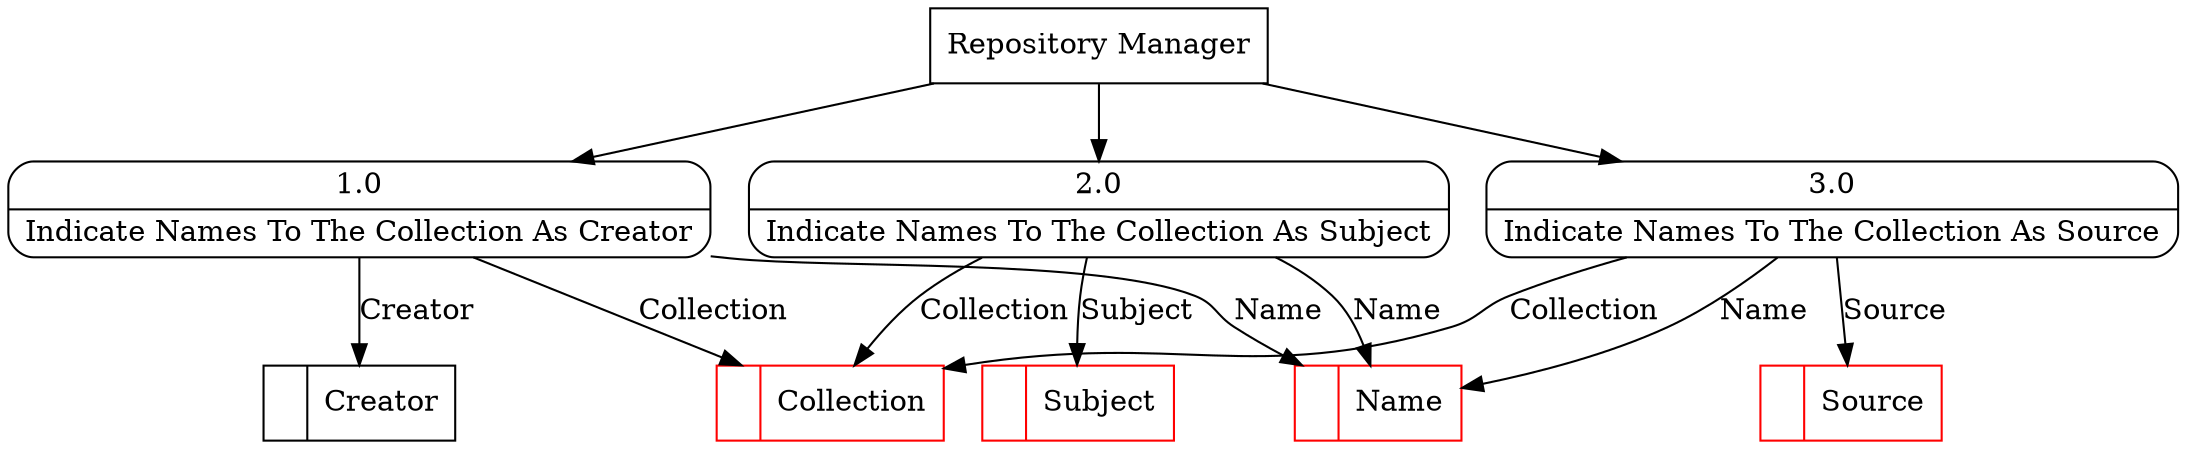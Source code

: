 digraph dfd2{ 
node[shape=record]
200 [label="<f0>  |<f1> Collection " color=red];
201 [label="<f0>  |<f1> Name " color=red];
202 [label="<f0>  |<f1> Creator " ];
203 [label="<f0>  |<f1> Subject " color=red];
204 [label="<f0>  |<f1> Source " color=red];
205 [label="Repository Manager" shape=box];
206 [label="{<f0> 1.0|<f1> Indicate Names To The Collection As Creator }" shape=Mrecord];
207 [label="{<f0> 2.0|<f1> Indicate Names To The Collection As Subject }" shape=Mrecord];
208 [label="{<f0> 3.0|<f1> Indicate Names To The Collection As Source }" shape=Mrecord];
205 -> 206
205 -> 207
205 -> 208
206 -> 201 [label="Name"]
206 -> 200 [label="Collection"]
206 -> 202 [label="Creator"]
207 -> 203 [label="Subject"]
207 -> 200 [label="Collection"]
207 -> 201 [label="Name"]
208 -> 204 [label="Source"]
208 -> 200 [label="Collection"]
208 -> 201 [label="Name"]
}